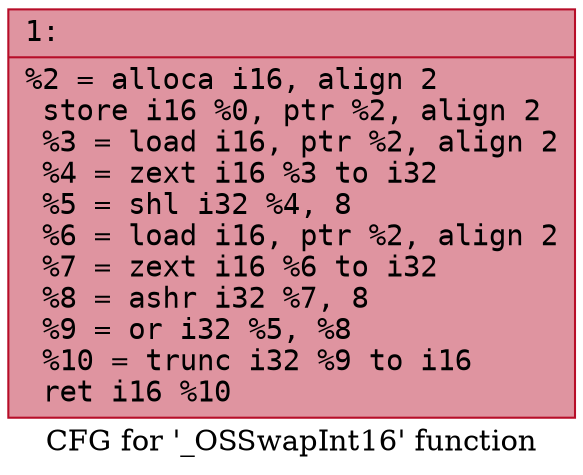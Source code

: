 digraph "CFG for '_OSSwapInt16' function" {
	label="CFG for '_OSSwapInt16' function";

	Node0x600002736bc0 [shape=record,color="#b70d28ff", style=filled, fillcolor="#b70d2870" fontname="Courier",label="{1:\l|  %2 = alloca i16, align 2\l  store i16 %0, ptr %2, align 2\l  %3 = load i16, ptr %2, align 2\l  %4 = zext i16 %3 to i32\l  %5 = shl i32 %4, 8\l  %6 = load i16, ptr %2, align 2\l  %7 = zext i16 %6 to i32\l  %8 = ashr i32 %7, 8\l  %9 = or i32 %5, %8\l  %10 = trunc i32 %9 to i16\l  ret i16 %10\l}"];
}
